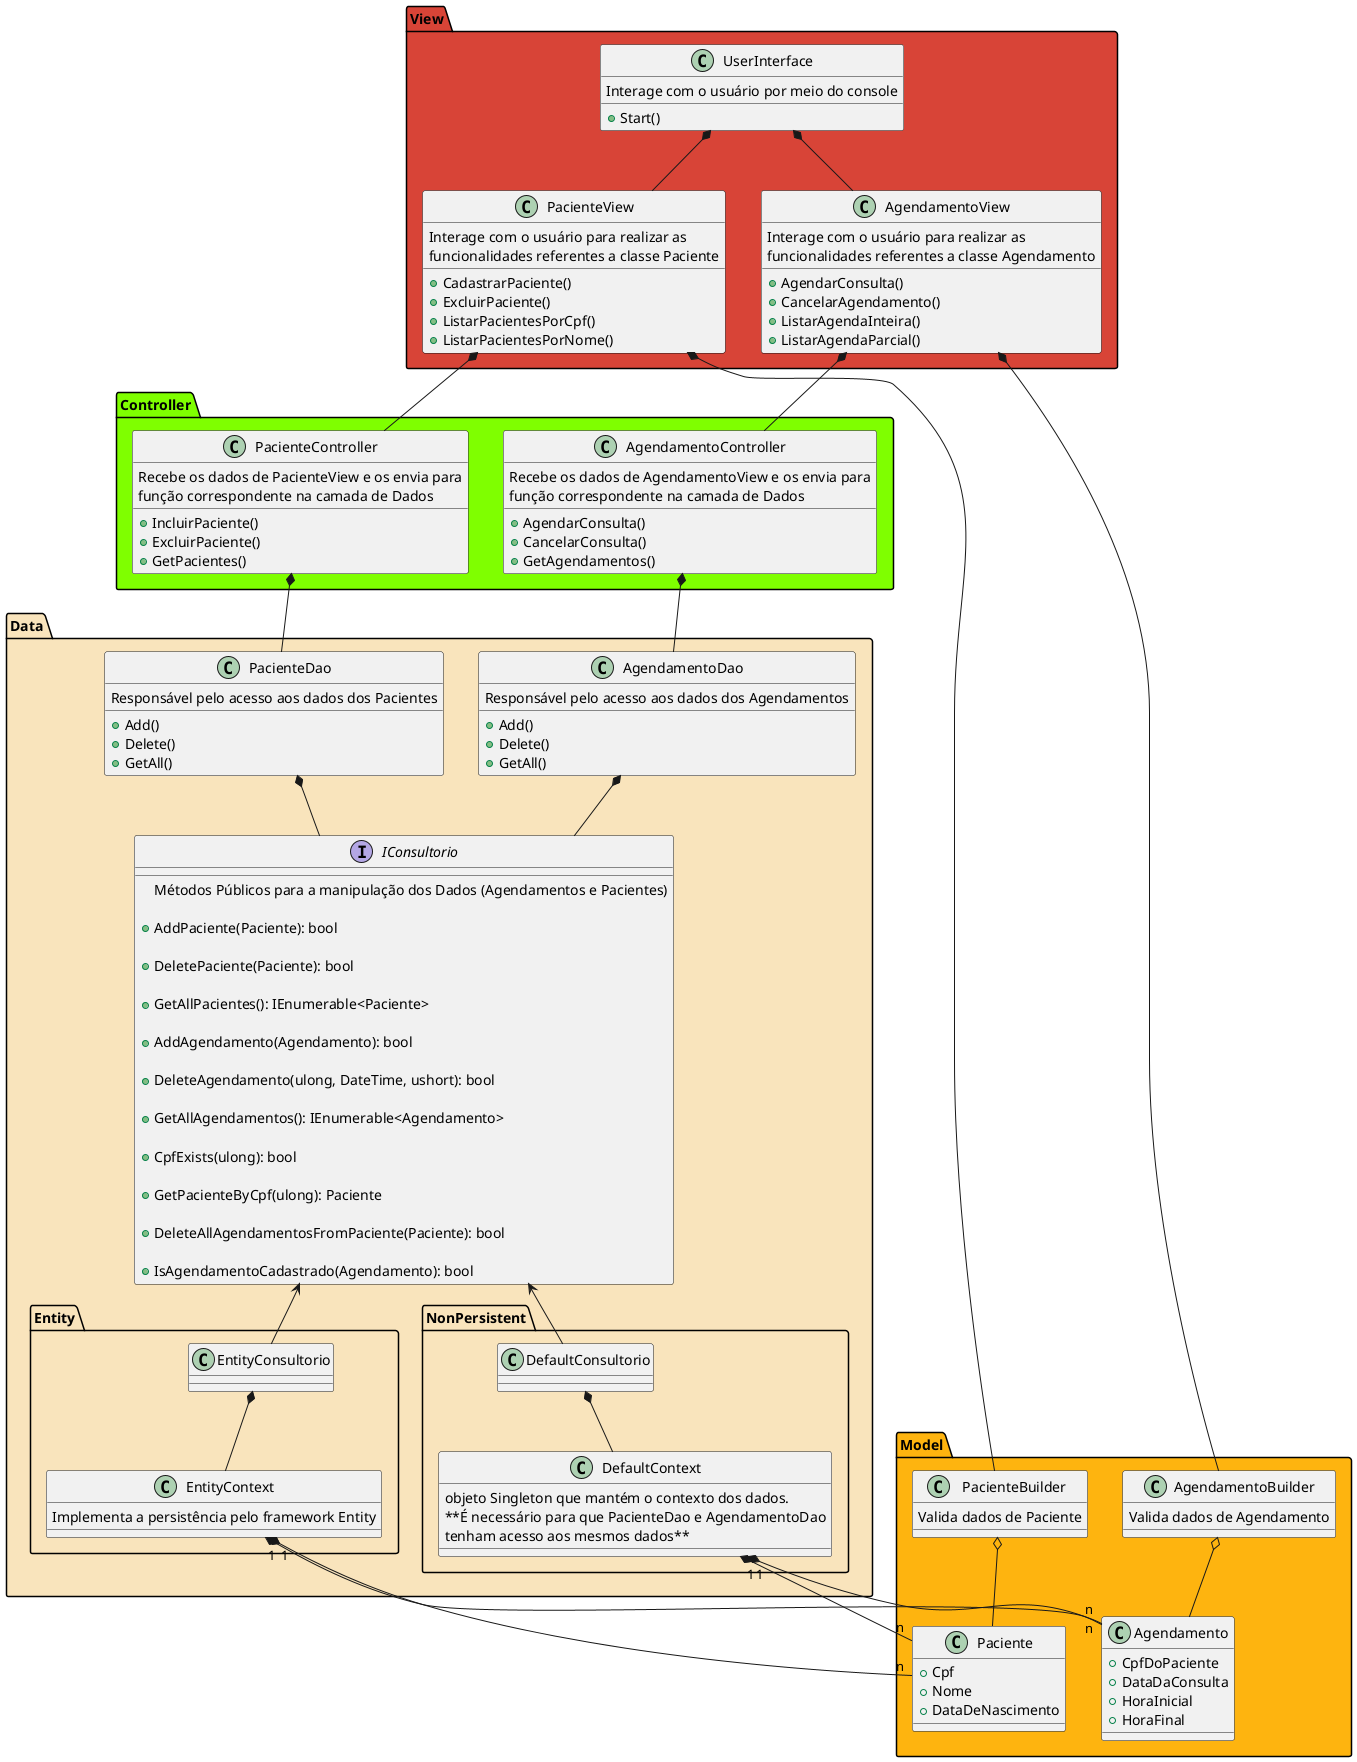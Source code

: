 @startuml

package Model #feb40f {
class "Agendamento" as ag {
+CpfDoPaciente
+DataDaConsulta
+HoraInicial
+HoraFinal
}
class agb as "AgendamentoBuilder"{
Valida dados de Agendamento
}
class pc as "Paciente" {
+Cpf
+Nome
+DataDeNascimento
}
class pcb as "  PacienteBuilder  " {
Valida dados de Paciente
}
}

package Controller #7FFF00 {

class "AgendamentoController" as agc {
Recebe os dados de AgendamentoView e os envia para 
função correspondente na camada de Dados 
+AgendarConsulta()
+CancelarConsulta()
+GetAgendamentos()
}
class pcc as "PacienteController" {
Recebe os dados de PacienteView e os envia para 
função correspondente na camada de Dados 
+IncluirPaciente()
+ExcluirPaciente()
+GetPacientes()
}
}

package View #D84437 {

class "PacienteView" as pv {
Interage com o usuário para realizar as 
funcionalidades referentes a classe Paciente
+CadastrarPaciente()
+ExcluirPaciente()
+ListarPacientesPorCpf()
+ListarPacientesPorNome()
}

class "AgendamentoView" as av {
Interage com o usuário para realizar as 
funcionalidades referentes a classe Agendamento
+AgendarConsulta()
+CancelarAgendamento()
+ListarAgendaInteira()
+ListarAgendaParcial()
}

class "UserInterface" as ui {
Interage com o usuário por meio do console
+Start()
}
}

package Data #F9E4BC {

interface "IConsultorio" as ic{
Métodos Públicos para a manipulação dos Dados (Agendamentos e Pacientes)

        +AddPaciente(Paciente): bool

        +DeletePaciente(Paciente): bool

        +GetAllPacientes(): IEnumerable<Paciente> 

        +AddAgendamento(Agendamento): bool

        +DeleteAgendamento(ulong, DateTime, ushort): bool

        +GetAllAgendamentos(): IEnumerable<Agendamento> 

        +CpfExists(ulong): bool

        +GetPacienteByCpf(ulong): Paciente 

        +DeleteAllAgendamentosFromPaciente(Paciente): bool

        +IsAgendamentoCadastrado(Agendamento): bool
}

class "PacienteDao" as pd {
Responsável pelo acesso aos dados dos Pacientes
+Add()
+Delete()
+GetAll()
}
class "AgendamentoDao" as ad {
Responsável pelo acesso aos dados dos Agendamentos
+Add()
+Delete()
+GetAll()
}

package Entity {

class "EntityConsultorio" as ce {
}
class "EntityContext" as cc {
Implementa a persistência pelo framework Entity
} 
}

package NonPersistent {

class "DefaultConsultorio" as dc {
}

class "DefaultContext" as dcc {
objeto Singleton que mantém o contexto dos dados.
**É necessário para que PacienteDao e AgendamentoDao
tenham acesso aos mesmos dados**
}

}

pcb o-down- pc
agb o-down- ag

ui *-down- av
ui *-down- pv

pcc *-- pd
agc *-- ad

dcc "1" *-- "n" pc
dcc "1" *-- "n" ag
cc "1" *-- "n" pc
cc "1" *-- "n" ag

pv *-- pcc
av *-- agc


pv *--  pcb
av *-- agb

pd *-- ic
ad *-- ic

ic <-- dc
ic <-- ce

ce *-- cc
dc *-- dcc

@enduml